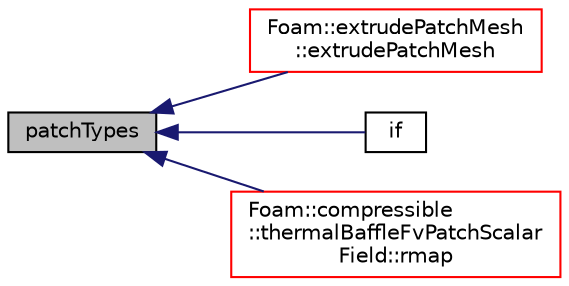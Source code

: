 digraph "patchTypes"
{
  bgcolor="transparent";
  edge [fontname="Helvetica",fontsize="10",labelfontname="Helvetica",labelfontsize="10"];
  node [fontname="Helvetica",fontsize="10",shape=record];
  rankdir="LR";
  Node1 [label="patchTypes",height=0.2,width=0.4,color="black", fillcolor="grey75", style="filled", fontcolor="black"];
  Node1 -> Node2 [dir="back",color="midnightblue",fontsize="10",style="solid",fontname="Helvetica"];
  Node2 [label="Foam::extrudePatchMesh\l::extrudePatchMesh",height=0.2,width=0.4,color="red",URL="$a00713.html#ada5aee048de4d025b44660aca99d21a6",tooltip="Construct from mesh, patch and dictionary. "];
  Node1 -> Node3 [dir="back",color="midnightblue",fontsize="10",style="solid",fontname="Helvetica"];
  Node3 [label="if",height=0.2,width=0.4,color="black",URL="$a03926.html#a6a1d5194de861361e42d7b0119753bb0"];
  Node1 -> Node4 [dir="back",color="midnightblue",fontsize="10",style="solid",fontname="Helvetica"];
  Node4 [label="Foam::compressible\l::thermalBaffleFvPatchScalar\lField::rmap",height=0.2,width=0.4,color="red",URL="$a02582.html#a713277715ccc0a5ef466b0516d44731f",tooltip="Reverse map the given fvPatchField onto this fvPatchField. "];
}
